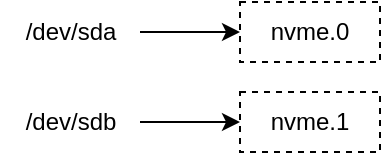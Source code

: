 <mxfile version="20.3.6" type="github">
  <diagram id="D5zLPbxt9vXErzszsiMT" name="第 1 页">
    <mxGraphModel dx="1181" dy="717" grid="1" gridSize="10" guides="1" tooltips="1" connect="1" arrows="1" fold="1" page="1" pageScale="1" pageWidth="827" pageHeight="1169" math="0" shadow="0">
      <root>
        <mxCell id="0" />
        <mxCell id="1" parent="0" />
        <mxCell id="ZznkZ2ql_JOqOF5J9WQn-2" value="nvme.0" style="rounded=0;whiteSpace=wrap;html=1;strokeWidth=1;dashed=1;" vertex="1" parent="1">
          <mxGeometry x="460" y="435" width="70" height="30" as="geometry" />
        </mxCell>
        <mxCell id="ZznkZ2ql_JOqOF5J9WQn-8" value="nvme.1" style="rounded=0;whiteSpace=wrap;html=1;strokeWidth=1;dashed=1;" vertex="1" parent="1">
          <mxGeometry x="460" y="480" width="70" height="30" as="geometry" />
        </mxCell>
        <mxCell id="ZznkZ2ql_JOqOF5J9WQn-15" value="/dev/sda" style="text;html=1;align=center;verticalAlign=middle;resizable=0;points=[];autosize=1;strokeColor=none;fillColor=none;" vertex="1" parent="1">
          <mxGeometry x="340" y="435" width="70" height="30" as="geometry" />
        </mxCell>
        <mxCell id="ZznkZ2ql_JOqOF5J9WQn-16" value="/dev/sdb" style="text;html=1;align=center;verticalAlign=middle;resizable=0;points=[];autosize=1;strokeColor=none;fillColor=none;" vertex="1" parent="1">
          <mxGeometry x="340" y="480" width="70" height="30" as="geometry" />
        </mxCell>
        <mxCell id="ZznkZ2ql_JOqOF5J9WQn-17" value="" style="endArrow=classic;html=1;rounded=0;entryX=0;entryY=0.5;entryDx=0;entryDy=0;" edge="1" parent="1" source="ZznkZ2ql_JOqOF5J9WQn-15" target="ZznkZ2ql_JOqOF5J9WQn-2">
          <mxGeometry width="50" height="50" relative="1" as="geometry">
            <mxPoint x="390" y="480" as="sourcePoint" />
            <mxPoint x="440" y="430" as="targetPoint" />
          </mxGeometry>
        </mxCell>
        <mxCell id="ZznkZ2ql_JOqOF5J9WQn-19" value="" style="endArrow=classic;html=1;rounded=0;entryX=0;entryY=0.5;entryDx=0;entryDy=0;" edge="1" parent="1" source="ZznkZ2ql_JOqOF5J9WQn-16" target="ZznkZ2ql_JOqOF5J9WQn-8">
          <mxGeometry width="50" height="50" relative="1" as="geometry">
            <mxPoint x="390" y="480" as="sourcePoint" />
            <mxPoint x="440" y="430" as="targetPoint" />
          </mxGeometry>
        </mxCell>
      </root>
    </mxGraphModel>
  </diagram>
</mxfile>
